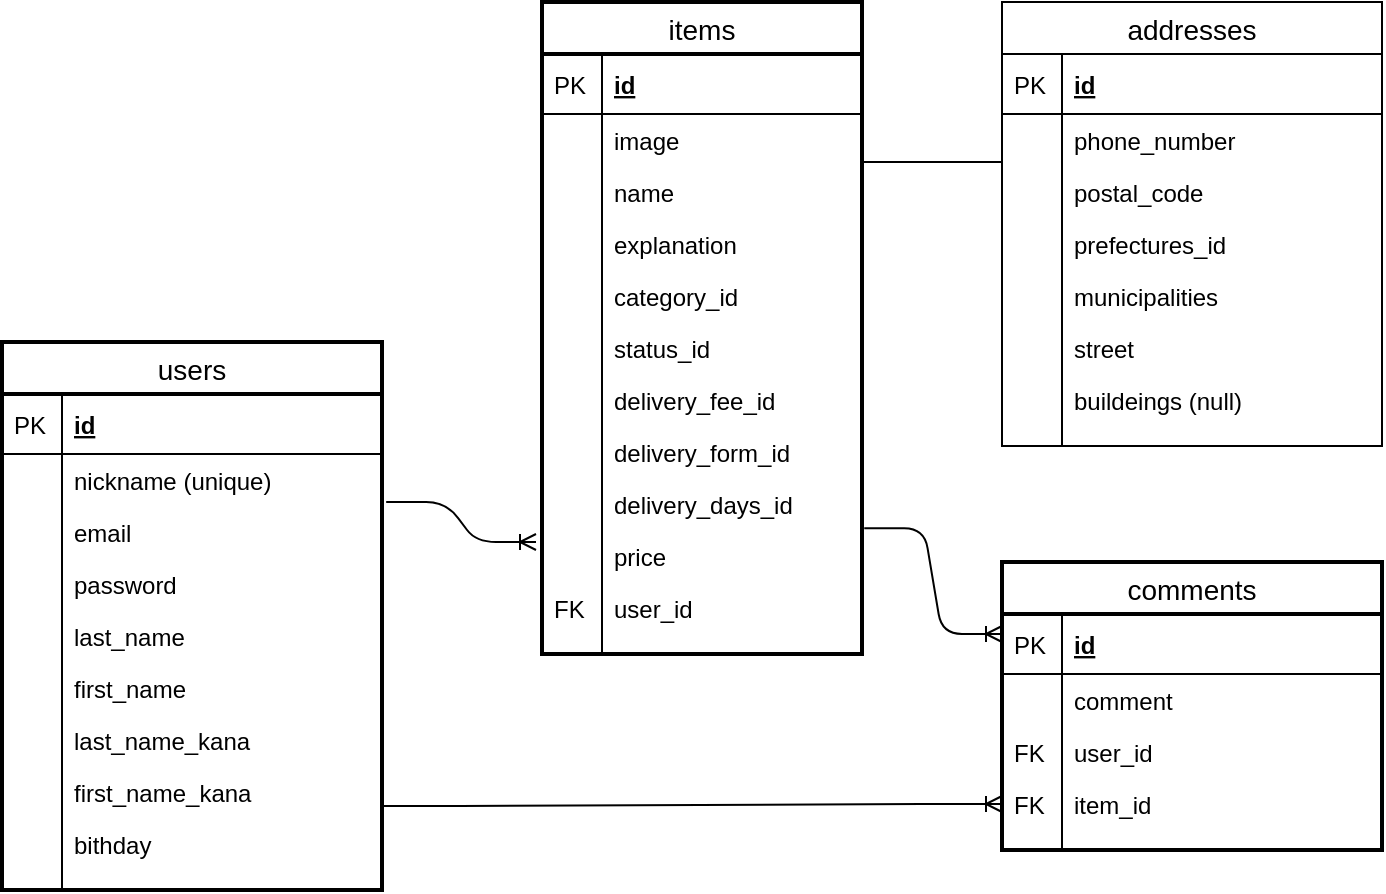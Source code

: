 <mxfile version="13.1.3">
    <diagram id="6hGFLwfOUW9BJ-s0fimq" name="Page-1">
        <mxGraphModel dx="714" dy="1111" grid="1" gridSize="10" guides="1" tooltips="1" connect="1" arrows="1" fold="1" page="1" pageScale="1" pageWidth="827" pageHeight="1169" math="0" shadow="0">
            <root>
                <mxCell id="0"/>
                <mxCell id="1" parent="0"/>
                <mxCell id="74" value="" style="edgeStyle=entityRelationEdgeStyle;fontSize=12;html=1;endArrow=ERoneToMany;exitX=0.995;exitY=0.769;exitDx=0;exitDy=0;exitPerimeter=0;entryX=0;entryY=0.5;entryDx=0;entryDy=0;" parent="1" target="87" edge="1" source="114">
                    <mxGeometry width="100" height="100" relative="1" as="geometry">
                        <mxPoint x="201.9" y="229.328" as="sourcePoint"/>
                        <mxPoint x="320" y="640" as="targetPoint"/>
                    </mxGeometry>
                </mxCell>
                <mxCell id="75" value="" style="edgeStyle=entityRelationEdgeStyle;fontSize=12;html=1;endArrow=ERoneToMany;exitX=1.007;exitY=-0.032;exitDx=0;exitDy=0;exitPerimeter=0;entryX=0;entryY=0.25;entryDx=0;entryDy=0;" parent="1" source="37" target="63" edge="1">
                    <mxGeometry width="100" height="100" relative="1" as="geometry">
                        <mxPoint x="480" y="310" as="sourcePoint"/>
                        <mxPoint x="326" y="550" as="targetPoint"/>
                    </mxGeometry>
                </mxCell>
                <mxCell id="174" value="" style="edgeStyle=entityRelationEdgeStyle;fontSize=12;html=1;endArrow=ERoneToMany;exitX=1.011;exitY=-0.077;exitDx=0;exitDy=0;exitPerimeter=0;" parent="1" edge="1" source="110">
                    <mxGeometry width="100" height="100" relative="1" as="geometry">
                        <mxPoint x="200" y="150.09" as="sourcePoint"/>
                        <mxPoint x="277" y="310" as="targetPoint"/>
                    </mxGeometry>
                </mxCell>
                <mxCell id="175" value="" style="endArrow=none;html=1;rounded=0;" parent="1" edge="1">
                    <mxGeometry relative="1" as="geometry">
                        <mxPoint x="510" y="120" as="sourcePoint"/>
                        <mxPoint x="440" y="120" as="targetPoint"/>
                    </mxGeometry>
                </mxCell>
                <mxCell id="32" value="items" style="swimlane;fontStyle=0;childLayout=stackLayout;horizontal=1;startSize=26;horizontalStack=0;resizeParent=1;resizeParentMax=0;resizeLast=0;collapsible=1;marginBottom=0;align=center;fontSize=14;strokeWidth=2;" parent="1" vertex="1">
                    <mxGeometry x="280" y="40" width="160" height="326" as="geometry"/>
                </mxCell>
                <mxCell id="33" value="id" style="shape=partialRectangle;top=0;left=0;right=0;bottom=1;align=left;verticalAlign=middle;fillColor=none;spacingLeft=34;spacingRight=4;overflow=hidden;rotatable=0;points=[[0,0.5],[1,0.5]];portConstraint=eastwest;dropTarget=0;fontStyle=5;fontSize=12;" parent="32" vertex="1">
                    <mxGeometry y="26" width="160" height="30" as="geometry"/>
                </mxCell>
                <mxCell id="34" value="PK" style="shape=partialRectangle;top=0;left=0;bottom=0;fillColor=none;align=left;verticalAlign=middle;spacingLeft=4;spacingRight=4;overflow=hidden;rotatable=0;points=[];portConstraint=eastwest;part=1;fontSize=12;" parent="33" vertex="1" connectable="0">
                    <mxGeometry width="30" height="30" as="geometry"/>
                </mxCell>
                <mxCell id="59" value="image " style="shape=partialRectangle;top=0;left=0;right=0;bottom=0;align=left;verticalAlign=top;fillColor=none;spacingLeft=34;spacingRight=4;overflow=hidden;rotatable=0;points=[[0,0.5],[1,0.5]];portConstraint=eastwest;dropTarget=0;fontSize=12;" parent="32" vertex="1">
                    <mxGeometry y="56" width="160" height="26" as="geometry"/>
                </mxCell>
                <mxCell id="60" value="" style="shape=partialRectangle;top=0;left=0;bottom=0;fillColor=none;align=left;verticalAlign=top;spacingLeft=4;spacingRight=4;overflow=hidden;rotatable=0;points=[];portConstraint=eastwest;part=1;fontSize=12;" parent="59" vertex="1" connectable="0">
                    <mxGeometry width="30" height="26" as="geometry"/>
                </mxCell>
                <mxCell id="35" value="name " style="shape=partialRectangle;top=0;left=0;right=0;bottom=0;align=left;verticalAlign=top;fillColor=none;spacingLeft=34;spacingRight=4;overflow=hidden;rotatable=0;points=[[0,0.5],[1,0.5]];portConstraint=eastwest;dropTarget=0;fontSize=12;" parent="32" vertex="1">
                    <mxGeometry y="82" width="160" height="26" as="geometry"/>
                </mxCell>
                <mxCell id="36" value="" style="shape=partialRectangle;top=0;left=0;bottom=0;fillColor=none;align=left;verticalAlign=top;spacingLeft=4;spacingRight=4;overflow=hidden;rotatable=0;points=[];portConstraint=eastwest;part=1;fontSize=12;" parent="35" vertex="1" connectable="0">
                    <mxGeometry width="30" height="26" as="geometry"/>
                </mxCell>
                <mxCell id="61" value="explanation " style="shape=partialRectangle;top=0;left=0;right=0;bottom=0;align=left;verticalAlign=top;fillColor=none;spacingLeft=34;spacingRight=4;overflow=hidden;rotatable=0;points=[[0,0.5],[1,0.5]];portConstraint=eastwest;dropTarget=0;fontSize=12;" parent="32" vertex="1">
                    <mxGeometry y="108" width="160" height="26" as="geometry"/>
                </mxCell>
                <mxCell id="62" value="" style="shape=partialRectangle;top=0;left=0;bottom=0;fillColor=none;align=left;verticalAlign=top;spacingLeft=4;spacingRight=4;overflow=hidden;rotatable=0;points=[];portConstraint=eastwest;part=1;fontSize=12;" parent="61" vertex="1" connectable="0">
                    <mxGeometry width="30" height="26" as="geometry"/>
                </mxCell>
                <mxCell id="126" value="category_id" style="shape=partialRectangle;top=0;left=0;right=0;bottom=0;align=left;verticalAlign=top;fillColor=none;spacingLeft=34;spacingRight=4;overflow=hidden;rotatable=0;points=[[0,0.5],[1,0.5]];portConstraint=eastwest;dropTarget=0;fontSize=12;" parent="32" vertex="1">
                    <mxGeometry y="134" width="160" height="26" as="geometry"/>
                </mxCell>
                <mxCell id="127" value="" style="shape=partialRectangle;top=0;left=0;bottom=0;fillColor=none;align=left;verticalAlign=top;spacingLeft=4;spacingRight=4;overflow=hidden;rotatable=0;points=[];portConstraint=eastwest;part=1;fontSize=12;" parent="126" connectable="0" vertex="1">
                    <mxGeometry width="30" height="26" as="geometry"/>
                </mxCell>
                <mxCell id="128" value="status_id" style="shape=partialRectangle;top=0;left=0;right=0;bottom=0;align=left;verticalAlign=top;fillColor=none;spacingLeft=34;spacingRight=4;overflow=hidden;rotatable=0;points=[[0,0.5],[1,0.5]];portConstraint=eastwest;dropTarget=0;fontSize=12;" parent="32" vertex="1">
                    <mxGeometry y="160" width="160" height="26" as="geometry"/>
                </mxCell>
                <mxCell id="129" value="" style="shape=partialRectangle;top=0;left=0;bottom=0;fillColor=none;align=left;verticalAlign=top;spacingLeft=4;spacingRight=4;overflow=hidden;rotatable=0;points=[];portConstraint=eastwest;part=1;fontSize=12;" parent="128" connectable="0" vertex="1">
                    <mxGeometry width="30" height="26" as="geometry"/>
                </mxCell>
                <mxCell id="130" value="delivery_fee_id" style="shape=partialRectangle;top=0;left=0;right=0;bottom=0;align=left;verticalAlign=top;fillColor=none;spacingLeft=34;spacingRight=4;overflow=hidden;rotatable=0;points=[[0,0.5],[1,0.5]];portConstraint=eastwest;dropTarget=0;fontSize=12;" parent="32" vertex="1">
                    <mxGeometry y="186" width="160" height="26" as="geometry"/>
                </mxCell>
                <mxCell id="131" value="" style="shape=partialRectangle;top=0;left=0;bottom=0;fillColor=none;align=left;verticalAlign=top;spacingLeft=4;spacingRight=4;overflow=hidden;rotatable=0;points=[];portConstraint=eastwest;part=1;fontSize=12;" parent="130" connectable="0" vertex="1">
                    <mxGeometry width="30" height="26" as="geometry"/>
                </mxCell>
                <mxCell id="132" value="delivery_form_id" style="shape=partialRectangle;top=0;left=0;right=0;bottom=0;align=left;verticalAlign=top;fillColor=none;spacingLeft=34;spacingRight=4;overflow=hidden;rotatable=0;points=[[0,0.5],[1,0.5]];portConstraint=eastwest;dropTarget=0;fontSize=12;" parent="32" vertex="1">
                    <mxGeometry y="212" width="160" height="26" as="geometry"/>
                </mxCell>
                <mxCell id="133" value="" style="shape=partialRectangle;top=0;left=0;bottom=0;fillColor=none;align=left;verticalAlign=top;spacingLeft=4;spacingRight=4;overflow=hidden;rotatable=0;points=[];portConstraint=eastwest;part=1;fontSize=12;" parent="132" connectable="0" vertex="1">
                    <mxGeometry width="30" height="26" as="geometry"/>
                </mxCell>
                <mxCell id="134" value="delivery_days_id" style="shape=partialRectangle;top=0;left=0;right=0;bottom=0;align=left;verticalAlign=top;fillColor=none;spacingLeft=34;spacingRight=4;overflow=hidden;rotatable=0;points=[[0,0.5],[1,0.5]];portConstraint=eastwest;dropTarget=0;fontSize=12;" parent="32" vertex="1">
                    <mxGeometry y="238" width="160" height="26" as="geometry"/>
                </mxCell>
                <mxCell id="135" value="" style="shape=partialRectangle;top=0;left=0;bottom=0;fillColor=none;align=left;verticalAlign=top;spacingLeft=4;spacingRight=4;overflow=hidden;rotatable=0;points=[];portConstraint=eastwest;part=1;fontSize=12;" parent="134" connectable="0" vertex="1">
                    <mxGeometry width="30" height="26" as="geometry"/>
                </mxCell>
                <mxCell id="37" value="price " style="shape=partialRectangle;top=0;left=0;right=0;bottom=0;align=left;verticalAlign=top;fillColor=none;spacingLeft=34;spacingRight=4;overflow=hidden;rotatable=0;points=[[0,0.5],[1,0.5]];portConstraint=eastwest;dropTarget=0;fontSize=12;" parent="32" vertex="1">
                    <mxGeometry y="264" width="160" height="26" as="geometry"/>
                </mxCell>
                <mxCell id="38" value="" style="shape=partialRectangle;top=0;left=0;bottom=0;fillColor=none;align=left;verticalAlign=top;spacingLeft=4;spacingRight=4;overflow=hidden;rotatable=0;points=[];portConstraint=eastwest;part=1;fontSize=12;" parent="37" vertex="1" connectable="0">
                    <mxGeometry width="30" height="26" as="geometry"/>
                </mxCell>
                <mxCell id="89" value="user_id" style="shape=partialRectangle;top=0;left=0;right=0;bottom=0;align=left;verticalAlign=top;fillColor=none;spacingLeft=34;spacingRight=4;overflow=hidden;rotatable=0;points=[[0,0.5],[1,0.5]];portConstraint=eastwest;dropTarget=0;fontSize=12;" parent="32" vertex="1">
                    <mxGeometry y="290" width="160" height="26" as="geometry"/>
                </mxCell>
                <mxCell id="90" value="FK" style="shape=partialRectangle;top=0;left=0;bottom=0;fillColor=none;align=left;verticalAlign=top;spacingLeft=4;spacingRight=4;overflow=hidden;rotatable=0;points=[];portConstraint=eastwest;part=1;fontSize=12;" parent="89" vertex="1" connectable="0">
                    <mxGeometry width="30" height="26" as="geometry"/>
                </mxCell>
                <mxCell id="41" value="" style="shape=partialRectangle;top=0;left=0;right=0;bottom=0;align=left;verticalAlign=top;fillColor=none;spacingLeft=34;spacingRight=4;overflow=hidden;rotatable=0;points=[[0,0.5],[1,0.5]];portConstraint=eastwest;dropTarget=0;fontSize=12;" parent="32" vertex="1">
                    <mxGeometry y="316" width="160" height="10" as="geometry"/>
                </mxCell>
                <mxCell id="42" value="" style="shape=partialRectangle;top=0;left=0;bottom=0;fillColor=none;align=left;verticalAlign=top;spacingLeft=4;spacingRight=4;overflow=hidden;rotatable=0;points=[];portConstraint=eastwest;part=1;fontSize=12;" parent="41" vertex="1" connectable="0">
                    <mxGeometry width="30" height="10" as="geometry"/>
                </mxCell>
                <mxCell id="136" value="addresses" style="swimlane;fontStyle=0;childLayout=stackLayout;horizontal=1;startSize=26;horizontalStack=0;resizeParent=1;resizeParentMax=0;resizeLast=0;collapsible=1;marginBottom=0;align=center;fontSize=14;" parent="1" vertex="1">
                    <mxGeometry x="510" y="40" width="190" height="222" as="geometry"/>
                </mxCell>
                <mxCell id="137" value="id" style="shape=partialRectangle;top=0;left=0;right=0;bottom=1;align=left;verticalAlign=middle;fillColor=none;spacingLeft=34;spacingRight=4;overflow=hidden;rotatable=0;points=[[0,0.5],[1,0.5]];portConstraint=eastwest;dropTarget=0;fontStyle=5;fontSize=12;" parent="136" vertex="1">
                    <mxGeometry y="26" width="190" height="30" as="geometry"/>
                </mxCell>
                <mxCell id="138" value="PK" style="shape=partialRectangle;top=0;left=0;bottom=0;fillColor=none;align=left;verticalAlign=middle;spacingLeft=4;spacingRight=4;overflow=hidden;rotatable=0;points=[];portConstraint=eastwest;part=1;fontSize=12;" parent="137" connectable="0" vertex="1">
                    <mxGeometry width="30" height="30" as="geometry"/>
                </mxCell>
                <mxCell id="20" value="phone_number " style="shape=partialRectangle;top=0;left=0;right=0;bottom=0;align=left;verticalAlign=top;fillColor=none;spacingLeft=34;spacingRight=4;overflow=hidden;rotatable=0;points=[[0,0.5],[1,0.5]];portConstraint=eastwest;dropTarget=0;fontSize=12;" parent="136" vertex="1">
                    <mxGeometry y="56" width="190" height="26" as="geometry"/>
                </mxCell>
                <mxCell id="21" value="" style="shape=partialRectangle;top=0;left=0;bottom=0;fillColor=none;align=left;verticalAlign=top;spacingLeft=4;spacingRight=4;overflow=hidden;rotatable=0;points=[];portConstraint=eastwest;part=1;fontSize=12;" parent="20" vertex="1" connectable="0">
                    <mxGeometry width="30" height="26" as="geometry"/>
                </mxCell>
                <mxCell id="116" value="postal_code&#10;" style="shape=partialRectangle;top=0;left=0;right=0;bottom=0;align=left;verticalAlign=top;fillColor=none;spacingLeft=34;spacingRight=4;overflow=hidden;rotatable=0;points=[[0,0.5],[1,0.5]];portConstraint=eastwest;dropTarget=0;fontSize=12;" parent="136" vertex="1">
                    <mxGeometry y="82" width="190" height="26" as="geometry"/>
                </mxCell>
                <mxCell id="117" value="" style="shape=partialRectangle;top=0;left=0;bottom=0;fillColor=none;align=left;verticalAlign=top;spacingLeft=4;spacingRight=4;overflow=hidden;rotatable=0;points=[];portConstraint=eastwest;part=1;fontSize=12;" parent="116" connectable="0" vertex="1">
                    <mxGeometry width="30" height="26" as="geometry"/>
                </mxCell>
                <mxCell id="118" value="prefectures_id" style="shape=partialRectangle;top=0;left=0;right=0;bottom=0;align=left;verticalAlign=top;fillColor=none;spacingLeft=34;spacingRight=4;overflow=hidden;rotatable=0;points=[[0,0.5],[1,0.5]];portConstraint=eastwest;dropTarget=0;fontSize=12;" parent="136" vertex="1">
                    <mxGeometry y="108" width="190" height="26" as="geometry"/>
                </mxCell>
                <mxCell id="119" value="" style="shape=partialRectangle;top=0;left=0;bottom=0;fillColor=none;align=left;verticalAlign=top;spacingLeft=4;spacingRight=4;overflow=hidden;rotatable=0;points=[];portConstraint=eastwest;part=1;fontSize=12;" parent="118" connectable="0" vertex="1">
                    <mxGeometry width="30" height="26" as="geometry"/>
                </mxCell>
                <mxCell id="120" value="municipalities" style="shape=partialRectangle;top=0;left=0;right=0;bottom=0;align=left;verticalAlign=top;fillColor=none;spacingLeft=34;spacingRight=4;overflow=hidden;rotatable=0;points=[[0,0.5],[1,0.5]];portConstraint=eastwest;dropTarget=0;fontSize=12;" parent="136" vertex="1">
                    <mxGeometry y="134" width="190" height="26" as="geometry"/>
                </mxCell>
                <mxCell id="121" value="" style="shape=partialRectangle;top=0;left=0;bottom=0;fillColor=none;align=left;verticalAlign=top;spacingLeft=4;spacingRight=4;overflow=hidden;rotatable=0;points=[];portConstraint=eastwest;part=1;fontSize=12;" parent="120" connectable="0" vertex="1">
                    <mxGeometry width="30" height="26" as="geometry"/>
                </mxCell>
                <mxCell id="122" value="street" style="shape=partialRectangle;top=0;left=0;right=0;bottom=0;align=left;verticalAlign=top;fillColor=none;spacingLeft=34;spacingRight=4;overflow=hidden;rotatable=0;points=[[0,0.5],[1,0.5]];portConstraint=eastwest;dropTarget=0;fontSize=12;" parent="136" vertex="1">
                    <mxGeometry y="160" width="190" height="26" as="geometry"/>
                </mxCell>
                <mxCell id="123" value="" style="shape=partialRectangle;top=0;left=0;bottom=0;fillColor=none;align=left;verticalAlign=top;spacingLeft=4;spacingRight=4;overflow=hidden;rotatable=0;points=[];portConstraint=eastwest;part=1;fontSize=12;" parent="122" connectable="0" vertex="1">
                    <mxGeometry width="30" height="26" as="geometry"/>
                </mxCell>
                <mxCell id="124" value="buildeings (null)" style="shape=partialRectangle;top=0;left=0;right=0;bottom=0;align=left;verticalAlign=top;fillColor=none;spacingLeft=34;spacingRight=4;overflow=hidden;rotatable=0;points=[[0,0.5],[1,0.5]];portConstraint=eastwest;dropTarget=0;fontSize=12;" parent="136" vertex="1">
                    <mxGeometry y="186" width="190" height="26" as="geometry"/>
                </mxCell>
                <mxCell id="125" value="" style="shape=partialRectangle;top=0;left=0;bottom=0;fillColor=none;align=left;verticalAlign=top;spacingLeft=4;spacingRight=4;overflow=hidden;rotatable=0;points=[];portConstraint=eastwest;part=1;fontSize=12;" parent="124" connectable="0" vertex="1">
                    <mxGeometry width="30" height="26" as="geometry"/>
                </mxCell>
                <mxCell id="145" value="" style="shape=partialRectangle;top=0;left=0;right=0;bottom=0;align=left;verticalAlign=top;fillColor=none;spacingLeft=34;spacingRight=4;overflow=hidden;rotatable=0;points=[[0,0.5],[1,0.5]];portConstraint=eastwest;dropTarget=0;fontSize=12;" parent="136" vertex="1">
                    <mxGeometry y="212" width="190" height="10" as="geometry"/>
                </mxCell>
                <mxCell id="146" value="" style="shape=partialRectangle;top=0;left=0;bottom=0;fillColor=none;align=left;verticalAlign=top;spacingLeft=4;spacingRight=4;overflow=hidden;rotatable=0;points=[];portConstraint=eastwest;part=1;fontSize=12;" parent="145" connectable="0" vertex="1">
                    <mxGeometry width="30" height="10" as="geometry"/>
                </mxCell>
                <mxCell id="63" value="comments" style="swimlane;fontStyle=0;childLayout=stackLayout;horizontal=1;startSize=26;horizontalStack=0;resizeParent=1;resizeParentMax=0;resizeLast=0;collapsible=1;marginBottom=0;align=center;fontSize=14;strokeWidth=2;" parent="1" vertex="1">
                    <mxGeometry x="510" y="320" width="190" height="144" as="geometry"/>
                </mxCell>
                <mxCell id="64" value="id" style="shape=partialRectangle;top=0;left=0;right=0;bottom=1;align=left;verticalAlign=middle;fillColor=none;spacingLeft=34;spacingRight=4;overflow=hidden;rotatable=0;points=[[0,0.5],[1,0.5]];portConstraint=eastwest;dropTarget=0;fontStyle=5;fontSize=12;" parent="63" vertex="1">
                    <mxGeometry y="26" width="190" height="30" as="geometry"/>
                </mxCell>
                <mxCell id="65" value="PK" style="shape=partialRectangle;top=0;left=0;bottom=0;fillColor=none;align=left;verticalAlign=middle;spacingLeft=4;spacingRight=4;overflow=hidden;rotatable=0;points=[];portConstraint=eastwest;part=1;fontSize=12;" parent="64" vertex="1" connectable="0">
                    <mxGeometry width="30" height="30" as="geometry"/>
                </mxCell>
                <mxCell id="66" value="comment" style="shape=partialRectangle;top=0;left=0;right=0;bottom=0;align=left;verticalAlign=top;fillColor=none;spacingLeft=34;spacingRight=4;overflow=hidden;rotatable=0;points=[[0,0.5],[1,0.5]];portConstraint=eastwest;dropTarget=0;fontSize=12;" parent="63" vertex="1">
                    <mxGeometry y="56" width="190" height="26" as="geometry"/>
                </mxCell>
                <mxCell id="67" value="" style="shape=partialRectangle;top=0;left=0;bottom=0;fillColor=none;align=left;verticalAlign=top;spacingLeft=4;spacingRight=4;overflow=hidden;rotatable=0;points=[];portConstraint=eastwest;part=1;fontSize=12;" parent="66" vertex="1" connectable="0">
                    <mxGeometry width="30" height="26" as="geometry"/>
                </mxCell>
                <mxCell id="85" value="user_id" style="shape=partialRectangle;top=0;left=0;right=0;bottom=0;align=left;verticalAlign=top;fillColor=none;spacingLeft=34;spacingRight=4;overflow=hidden;rotatable=0;points=[[0,0.5],[1,0.5]];portConstraint=eastwest;dropTarget=0;fontSize=12;" parent="63" vertex="1">
                    <mxGeometry y="82" width="190" height="26" as="geometry"/>
                </mxCell>
                <mxCell id="86" value="FK&#10;" style="shape=partialRectangle;top=0;left=0;bottom=0;fillColor=none;align=left;verticalAlign=top;spacingLeft=4;spacingRight=4;overflow=hidden;rotatable=0;points=[];portConstraint=eastwest;part=1;fontSize=12;" parent="85" vertex="1" connectable="0">
                    <mxGeometry width="30" height="26" as="geometry"/>
                </mxCell>
                <mxCell id="87" value="item_id" style="shape=partialRectangle;top=0;left=0;right=0;bottom=0;align=left;verticalAlign=top;fillColor=none;spacingLeft=34;spacingRight=4;overflow=hidden;rotatable=0;points=[[0,0.5],[1,0.5]];portConstraint=eastwest;dropTarget=0;fontSize=12;" parent="63" vertex="1">
                    <mxGeometry y="108" width="190" height="26" as="geometry"/>
                </mxCell>
                <mxCell id="88" value="FK&#10;" style="shape=partialRectangle;top=0;left=0;bottom=0;fillColor=none;align=left;verticalAlign=top;spacingLeft=4;spacingRight=4;overflow=hidden;rotatable=0;points=[];portConstraint=eastwest;part=1;fontSize=12;" parent="87" vertex="1" connectable="0">
                    <mxGeometry width="30" height="26" as="geometry"/>
                </mxCell>
                <mxCell id="72" value="" style="shape=partialRectangle;top=0;left=0;right=0;bottom=0;align=left;verticalAlign=top;fillColor=none;spacingLeft=34;spacingRight=4;overflow=hidden;rotatable=0;points=[[0,0.5],[1,0.5]];portConstraint=eastwest;dropTarget=0;fontSize=12;" parent="63" vertex="1">
                    <mxGeometry y="134" width="190" height="10" as="geometry"/>
                </mxCell>
                <mxCell id="73" value="" style="shape=partialRectangle;top=0;left=0;bottom=0;fillColor=none;align=left;verticalAlign=top;spacingLeft=4;spacingRight=4;overflow=hidden;rotatable=0;points=[];portConstraint=eastwest;part=1;fontSize=12;" parent="72" vertex="1" connectable="0">
                    <mxGeometry width="30" height="10" as="geometry"/>
                </mxCell>
                <mxCell id="2" value="users" style="swimlane;fontStyle=0;childLayout=stackLayout;horizontal=1;startSize=26;horizontalStack=0;resizeParent=1;resizeParentMax=0;resizeLast=0;collapsible=1;marginBottom=0;align=center;fontSize=14;strokeWidth=2;" parent="1" vertex="1">
                    <mxGeometry x="10" y="210" width="190" height="274" as="geometry"/>
                </mxCell>
                <mxCell id="3" value="id" style="shape=partialRectangle;top=0;left=0;right=0;bottom=1;align=left;verticalAlign=middle;fillColor=none;spacingLeft=34;spacingRight=4;overflow=hidden;rotatable=0;points=[[0,0.5],[1,0.5]];portConstraint=eastwest;dropTarget=0;fontStyle=5;fontSize=12;" parent="2" vertex="1">
                    <mxGeometry y="26" width="190" height="30" as="geometry"/>
                </mxCell>
                <mxCell id="4" value="PK" style="shape=partialRectangle;top=0;left=0;bottom=0;fillColor=none;align=left;verticalAlign=middle;spacingLeft=4;spacingRight=4;overflow=hidden;rotatable=0;points=[];portConstraint=eastwest;part=1;fontSize=12;" parent="3" vertex="1" connectable="0">
                    <mxGeometry width="30" height="30" as="geometry"/>
                </mxCell>
                <mxCell id="5" value="nickname (unique)" style="shape=partialRectangle;top=0;left=0;right=0;bottom=0;align=left;verticalAlign=top;fillColor=none;spacingLeft=34;spacingRight=4;overflow=hidden;rotatable=0;points=[[0,0.5],[1,0.5]];portConstraint=eastwest;dropTarget=0;fontSize=12;" parent="2" vertex="1">
                    <mxGeometry y="56" width="190" height="26" as="geometry"/>
                </mxCell>
                <mxCell id="6" value="" style="shape=partialRectangle;top=0;left=0;bottom=0;fillColor=none;align=left;verticalAlign=top;spacingLeft=4;spacingRight=4;overflow=hidden;rotatable=0;points=[];portConstraint=eastwest;part=1;fontSize=12;" parent="5" vertex="1" connectable="0">
                    <mxGeometry width="30" height="26" as="geometry"/>
                </mxCell>
                <mxCell id="110" value="email" style="shape=partialRectangle;top=0;left=0;right=0;bottom=0;align=left;verticalAlign=top;fillColor=none;spacingLeft=34;spacingRight=4;overflow=hidden;rotatable=0;points=[[0,0.5],[1,0.5]];portConstraint=eastwest;dropTarget=0;fontSize=12;" parent="2" vertex="1">
                    <mxGeometry y="82" width="190" height="26" as="geometry"/>
                </mxCell>
                <mxCell id="111" value="" style="shape=partialRectangle;top=0;left=0;bottom=0;fillColor=none;align=left;verticalAlign=top;spacingLeft=4;spacingRight=4;overflow=hidden;rotatable=0;points=[];portConstraint=eastwest;part=1;fontSize=12;" parent="110" connectable="0" vertex="1">
                    <mxGeometry width="30" height="26" as="geometry"/>
                </mxCell>
                <mxCell id="9" value="password " style="shape=partialRectangle;top=0;left=0;right=0;bottom=0;align=left;verticalAlign=top;fillColor=none;spacingLeft=34;spacingRight=4;overflow=hidden;rotatable=0;points=[[0,0.5],[1,0.5]];portConstraint=eastwest;dropTarget=0;fontSize=12;" parent="2" vertex="1">
                    <mxGeometry y="108" width="190" height="26" as="geometry"/>
                </mxCell>
                <mxCell id="10" value="" style="shape=partialRectangle;top=0;left=0;bottom=0;fillColor=none;align=left;verticalAlign=top;spacingLeft=4;spacingRight=4;overflow=hidden;rotatable=0;points=[];portConstraint=eastwest;part=1;fontSize=12;" parent="9" vertex="1" connectable="0">
                    <mxGeometry width="30" height="26" as="geometry"/>
                </mxCell>
                <mxCell id="7" value="last_name " style="shape=partialRectangle;top=0;left=0;right=0;bottom=0;align=left;verticalAlign=top;fillColor=none;spacingLeft=34;spacingRight=4;overflow=hidden;rotatable=0;points=[[0,0.5],[1,0.5]];portConstraint=eastwest;dropTarget=0;fontSize=12;" parent="2" vertex="1">
                    <mxGeometry y="134" width="190" height="26" as="geometry"/>
                </mxCell>
                <mxCell id="8" value="" style="shape=partialRectangle;top=0;left=0;bottom=0;fillColor=none;align=left;verticalAlign=top;spacingLeft=4;spacingRight=4;overflow=hidden;rotatable=0;points=[];portConstraint=eastwest;part=1;fontSize=12;" parent="7" vertex="1" connectable="0">
                    <mxGeometry width="30" height="26" as="geometry"/>
                </mxCell>
                <mxCell id="18" value="first_name " style="shape=partialRectangle;top=0;left=0;right=0;bottom=0;align=left;verticalAlign=top;fillColor=none;spacingLeft=34;spacingRight=4;overflow=hidden;rotatable=0;points=[[0,0.5],[1,0.5]];portConstraint=eastwest;dropTarget=0;fontSize=12;" parent="2" vertex="1">
                    <mxGeometry y="160" width="190" height="26" as="geometry"/>
                </mxCell>
                <mxCell id="19" value="" style="shape=partialRectangle;top=0;left=0;bottom=0;fillColor=none;align=left;verticalAlign=top;spacingLeft=4;spacingRight=4;overflow=hidden;rotatable=0;points=[];portConstraint=eastwest;part=1;fontSize=12;" parent="18" vertex="1" connectable="0">
                    <mxGeometry width="30" height="26" as="geometry"/>
                </mxCell>
                <mxCell id="112" value="last_name_kana" style="shape=partialRectangle;top=0;left=0;right=0;bottom=0;align=left;verticalAlign=top;fillColor=none;spacingLeft=34;spacingRight=4;overflow=hidden;rotatable=0;points=[[0,0.5],[1,0.5]];portConstraint=eastwest;dropTarget=0;fontSize=12;" parent="2" vertex="1">
                    <mxGeometry y="186" width="190" height="26" as="geometry"/>
                </mxCell>
                <mxCell id="113" value="" style="shape=partialRectangle;top=0;left=0;bottom=0;fillColor=none;align=left;verticalAlign=top;spacingLeft=4;spacingRight=4;overflow=hidden;rotatable=0;points=[];portConstraint=eastwest;part=1;fontSize=12;" parent="112" connectable="0" vertex="1">
                    <mxGeometry width="30" height="26" as="geometry"/>
                </mxCell>
                <mxCell id="114" value="first_name_kana" style="shape=partialRectangle;top=0;left=0;right=0;bottom=0;align=left;verticalAlign=top;fillColor=none;spacingLeft=34;spacingRight=4;overflow=hidden;rotatable=0;points=[[0,0.5],[1,0.5]];portConstraint=eastwest;dropTarget=0;fontSize=12;" parent="2" vertex="1">
                    <mxGeometry y="212" width="190" height="26" as="geometry"/>
                </mxCell>
                <mxCell id="115" value="" style="shape=partialRectangle;top=0;left=0;bottom=0;fillColor=none;align=left;verticalAlign=top;spacingLeft=4;spacingRight=4;overflow=hidden;rotatable=0;points=[];portConstraint=eastwest;part=1;fontSize=12;" parent="114" connectable="0" vertex="1">
                    <mxGeometry width="30" height="26" as="geometry"/>
                </mxCell>
                <mxCell id="24" value="bithday " style="shape=partialRectangle;top=0;left=0;right=0;bottom=0;align=left;verticalAlign=top;fillColor=none;spacingLeft=34;spacingRight=4;overflow=hidden;rotatable=0;points=[[0,0.5],[1,0.5]];portConstraint=eastwest;dropTarget=0;fontSize=12;" parent="2" vertex="1">
                    <mxGeometry y="238" width="190" height="26" as="geometry"/>
                </mxCell>
                <mxCell id="25" value="" style="shape=partialRectangle;top=0;left=0;bottom=0;fillColor=none;align=left;verticalAlign=top;spacingLeft=4;spacingRight=4;overflow=hidden;rotatable=0;points=[];portConstraint=eastwest;part=1;fontSize=12;" parent="24" vertex="1" connectable="0">
                    <mxGeometry width="30" height="26" as="geometry"/>
                </mxCell>
                <mxCell id="11" value="" style="shape=partialRectangle;top=0;left=0;right=0;bottom=0;align=left;verticalAlign=top;fillColor=none;spacingLeft=34;spacingRight=4;overflow=hidden;rotatable=0;points=[[0,0.5],[1,0.5]];portConstraint=eastwest;dropTarget=0;fontSize=12;" parent="2" vertex="1">
                    <mxGeometry y="264" width="190" height="10" as="geometry"/>
                </mxCell>
                <mxCell id="12" value="" style="shape=partialRectangle;top=0;left=0;bottom=0;fillColor=none;align=left;verticalAlign=top;spacingLeft=4;spacingRight=4;overflow=hidden;rotatable=0;points=[];portConstraint=eastwest;part=1;fontSize=12;" parent="11" vertex="1" connectable="0">
                    <mxGeometry width="30" height="10" as="geometry"/>
                </mxCell>
            </root>
        </mxGraphModel>
    </diagram>
</mxfile>